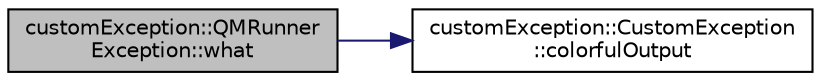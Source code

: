 digraph "customException::QMRunnerException::what"
{
 // LATEX_PDF_SIZE
  edge [fontname="Helvetica",fontsize="10",labelfontname="Helvetica",labelfontsize="10"];
  node [fontname="Helvetica",fontsize="10",shape=record];
  rankdir="LR";
  Node1 [label="customException::QMRunner\lException::what",height=0.2,width=0.4,color="black", fillcolor="grey75", style="filled", fontcolor="black",tooltip="Construct a new Custom Exception:: Custom Exception object."];
  Node1 -> Node2 [color="midnightblue",fontsize="10",style="solid",fontname="Helvetica"];
  Node2 [label="customException::CustomException\l::colorfulOutput",height=0.2,width=0.4,color="black", fillcolor="white", style="filled",URL="$classcustomException_1_1CustomException.html#a62f6656d4e73b02064bc3fd4e60a7f28",tooltip="Prints the exception type in color."];
}
